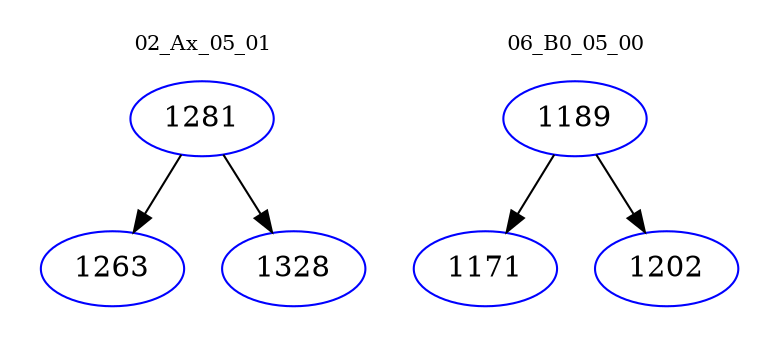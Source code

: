 digraph{
subgraph cluster_0 {
color = white
label = "02_Ax_05_01";
fontsize=10;
T0_1281 [label="1281", color="blue"]
T0_1281 -> T0_1263 [color="black"]
T0_1263 [label="1263", color="blue"]
T0_1281 -> T0_1328 [color="black"]
T0_1328 [label="1328", color="blue"]
}
subgraph cluster_1 {
color = white
label = "06_B0_05_00";
fontsize=10;
T1_1189 [label="1189", color="blue"]
T1_1189 -> T1_1171 [color="black"]
T1_1171 [label="1171", color="blue"]
T1_1189 -> T1_1202 [color="black"]
T1_1202 [label="1202", color="blue"]
}
}
